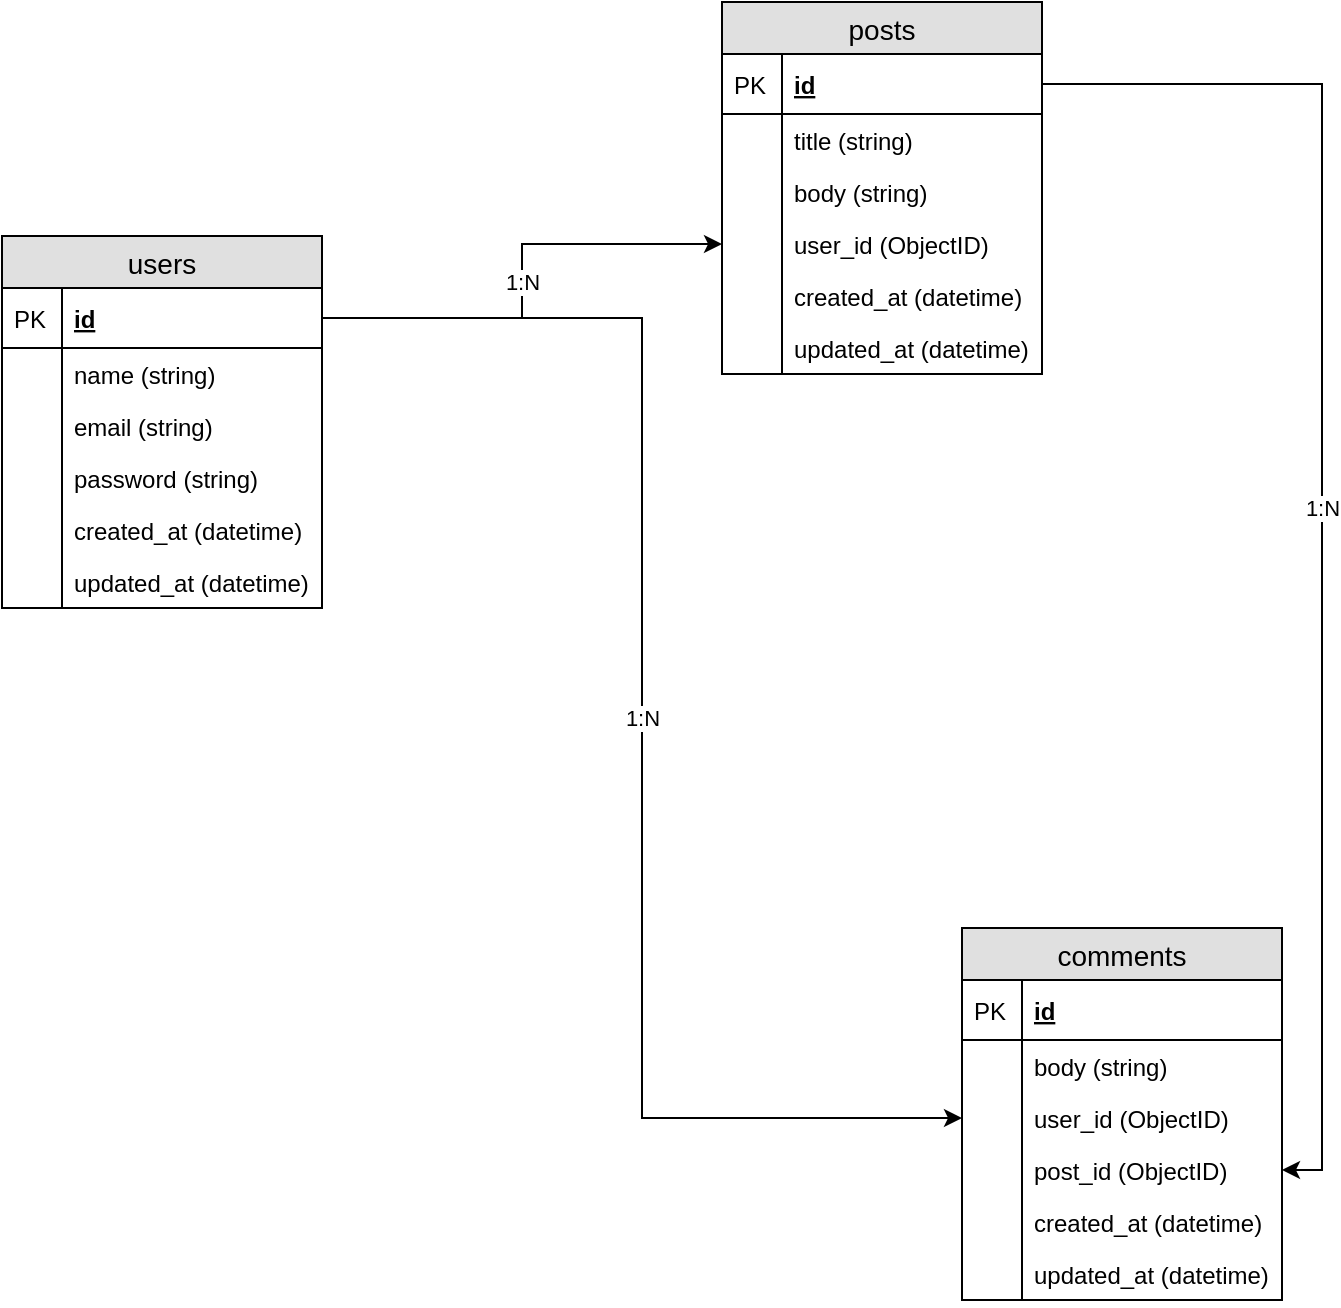 <mxfile version="11.1.4" type="device"><diagram id="LvzgjHnScykd64BSo8np" name="Page-1"><mxGraphModel dx="1355" dy="827" grid="1" gridSize="10" guides="1" tooltips="1" connect="1" arrows="1" fold="1" page="1" pageScale="1" pageWidth="827" pageHeight="1169" math="0" shadow="0"><root><mxCell id="0"/><mxCell id="1" parent="0"/><mxCell id="BtHr1o578kY8rzZmGMI4-1" value="users" style="swimlane;fontStyle=0;childLayout=stackLayout;horizontal=1;startSize=26;fillColor=#e0e0e0;horizontalStack=0;resizeParent=1;resizeParentMax=0;resizeLast=0;collapsible=1;marginBottom=0;swimlaneFillColor=#ffffff;align=center;fontSize=14;" parent="1" vertex="1"><mxGeometry x="110" y="154" width="160" height="186" as="geometry"/></mxCell><mxCell id="BtHr1o578kY8rzZmGMI4-2" value="id" style="shape=partialRectangle;top=0;left=0;right=0;bottom=1;align=left;verticalAlign=middle;fillColor=none;spacingLeft=34;spacingRight=4;overflow=hidden;rotatable=0;points=[[0,0.5],[1,0.5]];portConstraint=eastwest;dropTarget=0;fontStyle=5;fontSize=12;" parent="BtHr1o578kY8rzZmGMI4-1" vertex="1"><mxGeometry y="26" width="160" height="30" as="geometry"/></mxCell><mxCell id="BtHr1o578kY8rzZmGMI4-3" value="PK" style="shape=partialRectangle;top=0;left=0;bottom=0;fillColor=none;align=left;verticalAlign=middle;spacingLeft=4;spacingRight=4;overflow=hidden;rotatable=0;points=[];portConstraint=eastwest;part=1;fontSize=12;" parent="BtHr1o578kY8rzZmGMI4-2" vertex="1" connectable="0"><mxGeometry width="30" height="30" as="geometry"/></mxCell><mxCell id="BtHr1o578kY8rzZmGMI4-4" value="name (string)" style="shape=partialRectangle;top=0;left=0;right=0;bottom=0;align=left;verticalAlign=top;fillColor=none;spacingLeft=34;spacingRight=4;overflow=hidden;rotatable=0;points=[[0,0.5],[1,0.5]];portConstraint=eastwest;dropTarget=0;fontSize=12;" parent="BtHr1o578kY8rzZmGMI4-1" vertex="1"><mxGeometry y="56" width="160" height="26" as="geometry"/></mxCell><mxCell id="BtHr1o578kY8rzZmGMI4-5" value="" style="shape=partialRectangle;top=0;left=0;bottom=0;fillColor=none;align=left;verticalAlign=top;spacingLeft=4;spacingRight=4;overflow=hidden;rotatable=0;points=[];portConstraint=eastwest;part=1;fontSize=12;" parent="BtHr1o578kY8rzZmGMI4-4" vertex="1" connectable="0"><mxGeometry width="30" height="26" as="geometry"/></mxCell><mxCell id="BtHr1o578kY8rzZmGMI4-6" value="email (string)" style="shape=partialRectangle;top=0;left=0;right=0;bottom=0;align=left;verticalAlign=top;fillColor=none;spacingLeft=34;spacingRight=4;overflow=hidden;rotatable=0;points=[[0,0.5],[1,0.5]];portConstraint=eastwest;dropTarget=0;fontSize=12;" parent="BtHr1o578kY8rzZmGMI4-1" vertex="1"><mxGeometry y="82" width="160" height="26" as="geometry"/></mxCell><mxCell id="BtHr1o578kY8rzZmGMI4-7" value="" style="shape=partialRectangle;top=0;left=0;bottom=0;fillColor=none;align=left;verticalAlign=top;spacingLeft=4;spacingRight=4;overflow=hidden;rotatable=0;points=[];portConstraint=eastwest;part=1;fontSize=12;" parent="BtHr1o578kY8rzZmGMI4-6" vertex="1" connectable="0"><mxGeometry width="30" height="26" as="geometry"/></mxCell><mxCell id="BtHr1o578kY8rzZmGMI4-8" value="password (string)" style="shape=partialRectangle;top=0;left=0;right=0;bottom=0;align=left;verticalAlign=top;fillColor=none;spacingLeft=34;spacingRight=4;overflow=hidden;rotatable=0;points=[[0,0.5],[1,0.5]];portConstraint=eastwest;dropTarget=0;fontSize=12;" parent="BtHr1o578kY8rzZmGMI4-1" vertex="1"><mxGeometry y="108" width="160" height="26" as="geometry"/></mxCell><mxCell id="BtHr1o578kY8rzZmGMI4-9" value="" style="shape=partialRectangle;top=0;left=0;bottom=0;fillColor=none;align=left;verticalAlign=top;spacingLeft=4;spacingRight=4;overflow=hidden;rotatable=0;points=[];portConstraint=eastwest;part=1;fontSize=12;" parent="BtHr1o578kY8rzZmGMI4-8" vertex="1" connectable="0"><mxGeometry width="30" height="26" as="geometry"/></mxCell><mxCell id="BtHr1o578kY8rzZmGMI4-12" value="created_at (datetime)" style="shape=partialRectangle;top=0;left=0;right=0;bottom=0;align=left;verticalAlign=top;fillColor=none;spacingLeft=34;spacingRight=4;overflow=hidden;rotatable=0;points=[[0,0.5],[1,0.5]];portConstraint=eastwest;dropTarget=0;fontSize=12;" parent="BtHr1o578kY8rzZmGMI4-1" vertex="1"><mxGeometry y="134" width="160" height="26" as="geometry"/></mxCell><mxCell id="BtHr1o578kY8rzZmGMI4-13" value="" style="shape=partialRectangle;top=0;left=0;bottom=0;fillColor=none;align=left;verticalAlign=top;spacingLeft=4;spacingRight=4;overflow=hidden;rotatable=0;points=[];portConstraint=eastwest;part=1;fontSize=12;" parent="BtHr1o578kY8rzZmGMI4-12" vertex="1" connectable="0"><mxGeometry width="30" height="26" as="geometry"/></mxCell><mxCell id="BtHr1o578kY8rzZmGMI4-14" value="updated_at (datetime)" style="shape=partialRectangle;top=0;left=0;right=0;bottom=0;align=left;verticalAlign=top;fillColor=none;spacingLeft=34;spacingRight=4;overflow=hidden;rotatable=0;points=[[0,0.5],[1,0.5]];portConstraint=eastwest;dropTarget=0;fontSize=12;" parent="BtHr1o578kY8rzZmGMI4-1" vertex="1"><mxGeometry y="160" width="160" height="26" as="geometry"/></mxCell><mxCell id="BtHr1o578kY8rzZmGMI4-15" value="" style="shape=partialRectangle;top=0;left=0;bottom=0;fillColor=none;align=left;verticalAlign=top;spacingLeft=4;spacingRight=4;overflow=hidden;rotatable=0;points=[];portConstraint=eastwest;part=1;fontSize=12;" parent="BtHr1o578kY8rzZmGMI4-14" vertex="1" connectable="0"><mxGeometry width="30" height="26" as="geometry"/></mxCell><mxCell id="BtHr1o578kY8rzZmGMI4-16" value="posts" style="swimlane;fontStyle=0;childLayout=stackLayout;horizontal=1;startSize=26;fillColor=#e0e0e0;horizontalStack=0;resizeParent=1;resizeParentMax=0;resizeLast=0;collapsible=1;marginBottom=0;swimlaneFillColor=#ffffff;align=center;fontSize=14;" parent="1" vertex="1"><mxGeometry x="470" y="37" width="160" height="186" as="geometry"/></mxCell><mxCell id="BtHr1o578kY8rzZmGMI4-17" value="id" style="shape=partialRectangle;top=0;left=0;right=0;bottom=1;align=left;verticalAlign=middle;fillColor=none;spacingLeft=34;spacingRight=4;overflow=hidden;rotatable=0;points=[[0,0.5],[1,0.5]];portConstraint=eastwest;dropTarget=0;fontStyle=5;fontSize=12;" parent="BtHr1o578kY8rzZmGMI4-16" vertex="1"><mxGeometry y="26" width="160" height="30" as="geometry"/></mxCell><mxCell id="BtHr1o578kY8rzZmGMI4-18" value="PK" style="shape=partialRectangle;top=0;left=0;bottom=0;fillColor=none;align=left;verticalAlign=middle;spacingLeft=4;spacingRight=4;overflow=hidden;rotatable=0;points=[];portConstraint=eastwest;part=1;fontSize=12;" parent="BtHr1o578kY8rzZmGMI4-17" vertex="1" connectable="0"><mxGeometry width="30" height="30" as="geometry"/></mxCell><mxCell id="BtHr1o578kY8rzZmGMI4-19" value="title (string)" style="shape=partialRectangle;top=0;left=0;right=0;bottom=0;align=left;verticalAlign=top;fillColor=none;spacingLeft=34;spacingRight=4;overflow=hidden;rotatable=0;points=[[0,0.5],[1,0.5]];portConstraint=eastwest;dropTarget=0;fontSize=12;" parent="BtHr1o578kY8rzZmGMI4-16" vertex="1"><mxGeometry y="56" width="160" height="26" as="geometry"/></mxCell><mxCell id="BtHr1o578kY8rzZmGMI4-20" value="" style="shape=partialRectangle;top=0;left=0;bottom=0;fillColor=none;align=left;verticalAlign=top;spacingLeft=4;spacingRight=4;overflow=hidden;rotatable=0;points=[];portConstraint=eastwest;part=1;fontSize=12;" parent="BtHr1o578kY8rzZmGMI4-19" vertex="1" connectable="0"><mxGeometry width="30" height="26" as="geometry"/></mxCell><mxCell id="BtHr1o578kY8rzZmGMI4-21" value="body (string)" style="shape=partialRectangle;top=0;left=0;right=0;bottom=0;align=left;verticalAlign=top;fillColor=none;spacingLeft=34;spacingRight=4;overflow=hidden;rotatable=0;points=[[0,0.5],[1,0.5]];portConstraint=eastwest;dropTarget=0;fontSize=12;" parent="BtHr1o578kY8rzZmGMI4-16" vertex="1"><mxGeometry y="82" width="160" height="26" as="geometry"/></mxCell><mxCell id="BtHr1o578kY8rzZmGMI4-22" value="" style="shape=partialRectangle;top=0;left=0;bottom=0;fillColor=none;align=left;verticalAlign=top;spacingLeft=4;spacingRight=4;overflow=hidden;rotatable=0;points=[];portConstraint=eastwest;part=1;fontSize=12;" parent="BtHr1o578kY8rzZmGMI4-21" vertex="1" connectable="0"><mxGeometry width="30" height="26" as="geometry"/></mxCell><mxCell id="BtHr1o578kY8rzZmGMI4-23" value="user_id (ObjectID)" style="shape=partialRectangle;top=0;left=0;right=0;bottom=0;align=left;verticalAlign=top;fillColor=none;spacingLeft=34;spacingRight=4;overflow=hidden;rotatable=0;points=[[0,0.5],[1,0.5]];portConstraint=eastwest;dropTarget=0;fontSize=12;" parent="BtHr1o578kY8rzZmGMI4-16" vertex="1"><mxGeometry y="108" width="160" height="26" as="geometry"/></mxCell><mxCell id="BtHr1o578kY8rzZmGMI4-24" value="" style="shape=partialRectangle;top=0;left=0;bottom=0;fillColor=none;align=left;verticalAlign=top;spacingLeft=4;spacingRight=4;overflow=hidden;rotatable=0;points=[];portConstraint=eastwest;part=1;fontSize=12;" parent="BtHr1o578kY8rzZmGMI4-23" vertex="1" connectable="0"><mxGeometry width="30" height="26" as="geometry"/></mxCell><mxCell id="BtHr1o578kY8rzZmGMI4-25" value="created_at (datetime)" style="shape=partialRectangle;top=0;left=0;right=0;bottom=0;align=left;verticalAlign=top;fillColor=none;spacingLeft=34;spacingRight=4;overflow=hidden;rotatable=0;points=[[0,0.5],[1,0.5]];portConstraint=eastwest;dropTarget=0;fontSize=12;" parent="BtHr1o578kY8rzZmGMI4-16" vertex="1"><mxGeometry y="134" width="160" height="26" as="geometry"/></mxCell><mxCell id="BtHr1o578kY8rzZmGMI4-26" value="" style="shape=partialRectangle;top=0;left=0;bottom=0;fillColor=none;align=left;verticalAlign=top;spacingLeft=4;spacingRight=4;overflow=hidden;rotatable=0;points=[];portConstraint=eastwest;part=1;fontSize=12;" parent="BtHr1o578kY8rzZmGMI4-25" vertex="1" connectable="0"><mxGeometry width="30" height="26" as="geometry"/></mxCell><mxCell id="BtHr1o578kY8rzZmGMI4-27" value="updated_at (datetime)" style="shape=partialRectangle;top=0;left=0;right=0;bottom=0;align=left;verticalAlign=top;fillColor=none;spacingLeft=34;spacingRight=4;overflow=hidden;rotatable=0;points=[[0,0.5],[1,0.5]];portConstraint=eastwest;dropTarget=0;fontSize=12;" parent="BtHr1o578kY8rzZmGMI4-16" vertex="1"><mxGeometry y="160" width="160" height="26" as="geometry"/></mxCell><mxCell id="BtHr1o578kY8rzZmGMI4-28" value="" style="shape=partialRectangle;top=0;left=0;bottom=0;fillColor=none;align=left;verticalAlign=top;spacingLeft=4;spacingRight=4;overflow=hidden;rotatable=0;points=[];portConstraint=eastwest;part=1;fontSize=12;" parent="BtHr1o578kY8rzZmGMI4-27" vertex="1" connectable="0"><mxGeometry width="30" height="26" as="geometry"/></mxCell><mxCell id="BtHr1o578kY8rzZmGMI4-29" value="comments" style="swimlane;fontStyle=0;childLayout=stackLayout;horizontal=1;startSize=26;fillColor=#e0e0e0;horizontalStack=0;resizeParent=1;resizeParentMax=0;resizeLast=0;collapsible=1;marginBottom=0;swimlaneFillColor=#ffffff;align=center;fontSize=14;" parent="1" vertex="1"><mxGeometry x="590" y="500" width="160" height="186" as="geometry"/></mxCell><mxCell id="BtHr1o578kY8rzZmGMI4-30" value="id" style="shape=partialRectangle;top=0;left=0;right=0;bottom=1;align=left;verticalAlign=middle;fillColor=none;spacingLeft=34;spacingRight=4;overflow=hidden;rotatable=0;points=[[0,0.5],[1,0.5]];portConstraint=eastwest;dropTarget=0;fontStyle=5;fontSize=12;" parent="BtHr1o578kY8rzZmGMI4-29" vertex="1"><mxGeometry y="26" width="160" height="30" as="geometry"/></mxCell><mxCell id="BtHr1o578kY8rzZmGMI4-31" value="PK" style="shape=partialRectangle;top=0;left=0;bottom=0;fillColor=none;align=left;verticalAlign=middle;spacingLeft=4;spacingRight=4;overflow=hidden;rotatable=0;points=[];portConstraint=eastwest;part=1;fontSize=12;" parent="BtHr1o578kY8rzZmGMI4-30" vertex="1" connectable="0"><mxGeometry width="30" height="30" as="geometry"/></mxCell><mxCell id="BtHr1o578kY8rzZmGMI4-34" value="body (string)" style="shape=partialRectangle;top=0;left=0;right=0;bottom=0;align=left;verticalAlign=top;fillColor=none;spacingLeft=34;spacingRight=4;overflow=hidden;rotatable=0;points=[[0,0.5],[1,0.5]];portConstraint=eastwest;dropTarget=0;fontSize=12;" parent="BtHr1o578kY8rzZmGMI4-29" vertex="1"><mxGeometry y="56" width="160" height="26" as="geometry"/></mxCell><mxCell id="BtHr1o578kY8rzZmGMI4-35" value="" style="shape=partialRectangle;top=0;left=0;bottom=0;fillColor=none;align=left;verticalAlign=top;spacingLeft=4;spacingRight=4;overflow=hidden;rotatable=0;points=[];portConstraint=eastwest;part=1;fontSize=12;" parent="BtHr1o578kY8rzZmGMI4-34" vertex="1" connectable="0"><mxGeometry width="30" height="26" as="geometry"/></mxCell><mxCell id="BtHr1o578kY8rzZmGMI4-36" value="user_id (ObjectID)" style="shape=partialRectangle;top=0;left=0;right=0;bottom=0;align=left;verticalAlign=top;fillColor=none;spacingLeft=34;spacingRight=4;overflow=hidden;rotatable=0;points=[[0,0.5],[1,0.5]];portConstraint=eastwest;dropTarget=0;fontSize=12;" parent="BtHr1o578kY8rzZmGMI4-29" vertex="1"><mxGeometry y="82" width="160" height="26" as="geometry"/></mxCell><mxCell id="BtHr1o578kY8rzZmGMI4-37" value="" style="shape=partialRectangle;top=0;left=0;bottom=0;fillColor=none;align=left;verticalAlign=top;spacingLeft=4;spacingRight=4;overflow=hidden;rotatable=0;points=[];portConstraint=eastwest;part=1;fontSize=12;" parent="BtHr1o578kY8rzZmGMI4-36" vertex="1" connectable="0"><mxGeometry width="30" height="26" as="geometry"/></mxCell><mxCell id="BtHr1o578kY8rzZmGMI4-42" value="post_id (ObjectID)" style="shape=partialRectangle;top=0;left=0;right=0;bottom=0;align=left;verticalAlign=top;fillColor=none;spacingLeft=34;spacingRight=4;overflow=hidden;rotatable=0;points=[[0,0.5],[1,0.5]];portConstraint=eastwest;dropTarget=0;fontSize=12;" parent="BtHr1o578kY8rzZmGMI4-29" vertex="1"><mxGeometry y="108" width="160" height="26" as="geometry"/></mxCell><mxCell id="BtHr1o578kY8rzZmGMI4-43" value="" style="shape=partialRectangle;top=0;left=0;bottom=0;fillColor=none;align=left;verticalAlign=top;spacingLeft=4;spacingRight=4;overflow=hidden;rotatable=0;points=[];portConstraint=eastwest;part=1;fontSize=12;" parent="BtHr1o578kY8rzZmGMI4-42" vertex="1" connectable="0"><mxGeometry width="30" height="26" as="geometry"/></mxCell><mxCell id="BtHr1o578kY8rzZmGMI4-38" value="created_at (datetime)" style="shape=partialRectangle;top=0;left=0;right=0;bottom=0;align=left;verticalAlign=top;fillColor=none;spacingLeft=34;spacingRight=4;overflow=hidden;rotatable=0;points=[[0,0.5],[1,0.5]];portConstraint=eastwest;dropTarget=0;fontSize=12;" parent="BtHr1o578kY8rzZmGMI4-29" vertex="1"><mxGeometry y="134" width="160" height="26" as="geometry"/></mxCell><mxCell id="BtHr1o578kY8rzZmGMI4-39" value="" style="shape=partialRectangle;top=0;left=0;bottom=0;fillColor=none;align=left;verticalAlign=top;spacingLeft=4;spacingRight=4;overflow=hidden;rotatable=0;points=[];portConstraint=eastwest;part=1;fontSize=12;" parent="BtHr1o578kY8rzZmGMI4-38" vertex="1" connectable="0"><mxGeometry width="30" height="26" as="geometry"/></mxCell><mxCell id="BtHr1o578kY8rzZmGMI4-40" value="updated_at (datetime)" style="shape=partialRectangle;top=0;left=0;right=0;bottom=0;align=left;verticalAlign=top;fillColor=none;spacingLeft=34;spacingRight=4;overflow=hidden;rotatable=0;points=[[0,0.5],[1,0.5]];portConstraint=eastwest;dropTarget=0;fontSize=12;" parent="BtHr1o578kY8rzZmGMI4-29" vertex="1"><mxGeometry y="160" width="160" height="26" as="geometry"/></mxCell><mxCell id="BtHr1o578kY8rzZmGMI4-41" value="" style="shape=partialRectangle;top=0;left=0;bottom=0;fillColor=none;align=left;verticalAlign=top;spacingLeft=4;spacingRight=4;overflow=hidden;rotatable=0;points=[];portConstraint=eastwest;part=1;fontSize=12;" parent="BtHr1o578kY8rzZmGMI4-40" vertex="1" connectable="0"><mxGeometry width="30" height="26" as="geometry"/></mxCell><mxCell id="BtHr1o578kY8rzZmGMI4-44" value="1:N" style="edgeStyle=orthogonalEdgeStyle;rounded=0;orthogonalLoop=1;jettySize=auto;html=1;entryX=0;entryY=0.5;entryDx=0;entryDy=0;" parent="1" source="BtHr1o578kY8rzZmGMI4-2" target="BtHr1o578kY8rzZmGMI4-23" edge="1"><mxGeometry relative="1" as="geometry"/></mxCell><mxCell id="BtHr1o578kY8rzZmGMI4-45" value="1:N" style="edgeStyle=orthogonalEdgeStyle;rounded=0;orthogonalLoop=1;jettySize=auto;html=1;entryX=0;entryY=0.5;entryDx=0;entryDy=0;" parent="1" source="BtHr1o578kY8rzZmGMI4-2" target="BtHr1o578kY8rzZmGMI4-36" edge="1"><mxGeometry relative="1" as="geometry"/></mxCell><mxCell id="BtHr1o578kY8rzZmGMI4-46" value="1:N" style="edgeStyle=orthogonalEdgeStyle;rounded=0;orthogonalLoop=1;jettySize=auto;html=1;entryX=1;entryY=0.5;entryDx=0;entryDy=0;" parent="1" source="BtHr1o578kY8rzZmGMI4-17" target="BtHr1o578kY8rzZmGMI4-42" edge="1"><mxGeometry relative="1" as="geometry"/></mxCell></root></mxGraphModel></diagram></mxfile>